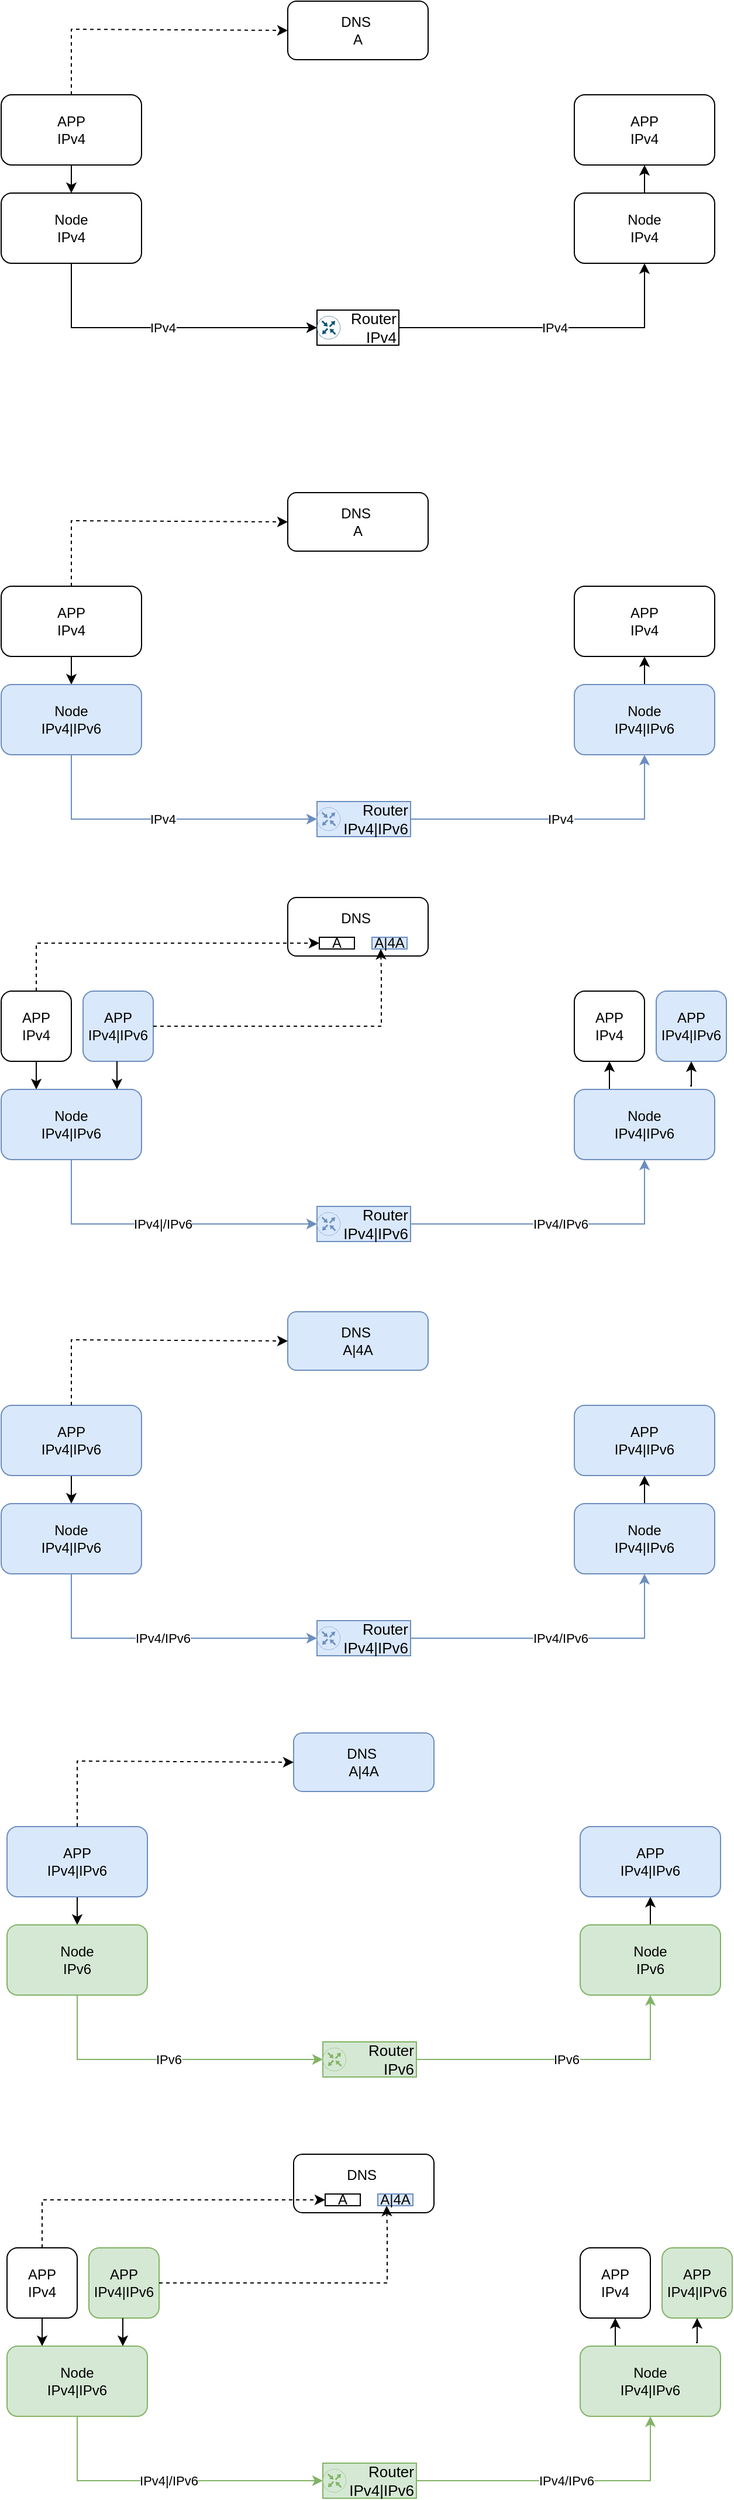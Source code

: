 <mxfile version="24.2.5" type="github">
  <diagram name="Page-1" id="hf8vbC5gnfpXznW6TtMR">
    <mxGraphModel dx="954" dy="581" grid="1" gridSize="10" guides="1" tooltips="1" connect="1" arrows="1" fold="1" page="1" pageScale="1" pageWidth="850" pageHeight="1100" math="0" shadow="0">
      <root>
        <mxCell id="0" />
        <mxCell id="1" parent="0" />
        <mxCell id="I-ZQHCLHnSNSRRZjwJ6a-3" value="" style="edgeStyle=orthogonalEdgeStyle;rounded=0;orthogonalLoop=1;jettySize=auto;html=1;" parent="1" source="I-ZQHCLHnSNSRRZjwJ6a-1" target="I-ZQHCLHnSNSRRZjwJ6a-2" edge="1">
          <mxGeometry relative="1" as="geometry" />
        </mxCell>
        <mxCell id="I-ZQHCLHnSNSRRZjwJ6a-1" value="APP&lt;div data-sider-select-id=&quot;33506169-b03d-43fa-859e-f544d424c816&quot;&gt;IPv4&lt;/div&gt;" style="rounded=1;whiteSpace=wrap;html=1;" parent="1" vertex="1">
          <mxGeometry x="50" y="120" width="120" height="60" as="geometry" />
        </mxCell>
        <mxCell id="I-ZQHCLHnSNSRRZjwJ6a-2" value="Node&lt;div&gt;IPv4&lt;/div&gt;" style="whiteSpace=wrap;html=1;rounded=1;" parent="1" vertex="1">
          <mxGeometry x="50" y="204" width="120" height="60" as="geometry" />
        </mxCell>
        <mxCell id="I-ZQHCLHnSNSRRZjwJ6a-4" value="Router&lt;div style=&quot;font-size: 13px;&quot;&gt;IPv4&lt;/div&gt;" style="rounded=0;whiteSpace=wrap;html=1;fontSize=13;verticalAlign=middle;align=right;" parent="1" vertex="1">
          <mxGeometry x="320" y="304" width="70" height="30" as="geometry" />
        </mxCell>
        <mxCell id="I-ZQHCLHnSNSRRZjwJ6a-7" value="DNS&amp;nbsp;&lt;div&gt;A&lt;/div&gt;" style="rounded=1;whiteSpace=wrap;html=1;" parent="1" vertex="1">
          <mxGeometry x="295" y="40" width="120" height="50" as="geometry" />
        </mxCell>
        <mxCell id="I-ZQHCLHnSNSRRZjwJ6a-12" value="" style="edgeStyle=orthogonalEdgeStyle;rounded=0;orthogonalLoop=1;jettySize=auto;html=1;entryX=0.5;entryY=1;entryDx=0;entryDy=0;exitX=0.5;exitY=0;exitDx=0;exitDy=0;" parent="1" source="I-ZQHCLHnSNSRRZjwJ6a-14" target="I-ZQHCLHnSNSRRZjwJ6a-13" edge="1">
          <mxGeometry relative="1" as="geometry">
            <mxPoint x="690" y="184" as="sourcePoint" />
          </mxGeometry>
        </mxCell>
        <mxCell id="I-ZQHCLHnSNSRRZjwJ6a-13" value="APP&lt;div data-sider-select-id=&quot;33506169-b03d-43fa-859e-f544d424c816&quot;&gt;IPv4&lt;/div&gt;" style="rounded=1;whiteSpace=wrap;html=1;" parent="1" vertex="1">
          <mxGeometry x="540" y="120" width="120" height="60" as="geometry" />
        </mxCell>
        <mxCell id="I-ZQHCLHnSNSRRZjwJ6a-14" value="Node&lt;div&gt;IPv4&lt;/div&gt;" style="whiteSpace=wrap;html=1;rounded=1;" parent="1" vertex="1">
          <mxGeometry x="540" y="204" width="120" height="60" as="geometry" />
        </mxCell>
        <mxCell id="I-ZQHCLHnSNSRRZjwJ6a-19" value="" style="sketch=0;points=[[0.5,0,0],[1,0.5,0],[0.5,1,0],[0,0.5,0],[0.145,0.145,0],[0.856,0.145,0],[0.855,0.856,0],[0.145,0.855,0]];verticalLabelPosition=bottom;html=1;verticalAlign=top;aspect=fixed;align=center;pointerEvents=1;shape=mxgraph.cisco19.rect;prIcon=router;fillColor=#FAFAFA;strokeColor=#005073;" parent="1" vertex="1">
          <mxGeometry x="320" y="309" width="20" height="20" as="geometry" />
        </mxCell>
        <mxCell id="I-ZQHCLHnSNSRRZjwJ6a-22" value="IPv4" style="endArrow=classic;html=1;rounded=0;exitX=1;exitY=0.5;exitDx=0;exitDy=0;entryX=0.5;entryY=1;entryDx=0;entryDy=0;" parent="1" source="I-ZQHCLHnSNSRRZjwJ6a-4" target="I-ZQHCLHnSNSRRZjwJ6a-14" edge="1">
          <mxGeometry width="50" height="50" relative="1" as="geometry">
            <mxPoint x="415" y="324" as="sourcePoint" />
            <mxPoint x="465" y="274" as="targetPoint" />
            <Array as="points">
              <mxPoint x="600" y="319" />
            </Array>
          </mxGeometry>
        </mxCell>
        <mxCell id="I-ZQHCLHnSNSRRZjwJ6a-23" value="IPv4" style="endArrow=classic;html=1;rounded=0;exitX=0.5;exitY=1;exitDx=0;exitDy=0;entryX=0;entryY=0.5;entryDx=0;entryDy=0;" parent="1" source="I-ZQHCLHnSNSRRZjwJ6a-2" target="I-ZQHCLHnSNSRRZjwJ6a-4" edge="1">
          <mxGeometry width="50" height="50" relative="1" as="geometry">
            <mxPoint x="140" y="404" as="sourcePoint" />
            <mxPoint x="190" y="354" as="targetPoint" />
            <Array as="points">
              <mxPoint x="110" y="319" />
            </Array>
          </mxGeometry>
        </mxCell>
        <mxCell id="gsKdTAAplyLeZxzxBcaJ-2" value="" style="endArrow=classic;html=1;rounded=0;exitX=0.5;exitY=0;exitDx=0;exitDy=0;entryX=0;entryY=0.5;entryDx=0;entryDy=0;dashed=1;" edge="1" parent="1" source="I-ZQHCLHnSNSRRZjwJ6a-1" target="I-ZQHCLHnSNSRRZjwJ6a-7">
          <mxGeometry width="50" height="50" relative="1" as="geometry">
            <mxPoint x="390" y="234" as="sourcePoint" />
            <mxPoint x="440" y="184" as="targetPoint" />
            <Array as="points">
              <mxPoint x="110" y="64" />
            </Array>
          </mxGeometry>
        </mxCell>
        <mxCell id="gsKdTAAplyLeZxzxBcaJ-4" value="" style="edgeStyle=orthogonalEdgeStyle;rounded=0;orthogonalLoop=1;jettySize=auto;html=1;" edge="1" parent="1" source="gsKdTAAplyLeZxzxBcaJ-5" target="gsKdTAAplyLeZxzxBcaJ-6">
          <mxGeometry relative="1" as="geometry" />
        </mxCell>
        <mxCell id="gsKdTAAplyLeZxzxBcaJ-5" value="APP&lt;div data-sider-select-id=&quot;33506169-b03d-43fa-859e-f544d424c816&quot;&gt;IPv4&lt;/div&gt;" style="rounded=1;whiteSpace=wrap;html=1;" vertex="1" parent="1">
          <mxGeometry x="50" y="540" width="120" height="60" as="geometry" />
        </mxCell>
        <mxCell id="gsKdTAAplyLeZxzxBcaJ-6" value="Node&lt;div&gt;IPv4|IPv6&lt;/div&gt;" style="whiteSpace=wrap;html=1;rounded=1;fillColor=#dae8fc;strokeColor=#6c8ebf;" vertex="1" parent="1">
          <mxGeometry x="50" y="624" width="120" height="60" as="geometry" />
        </mxCell>
        <mxCell id="gsKdTAAplyLeZxzxBcaJ-7" value="Router&lt;div style=&quot;font-size: 13px;&quot;&gt;IPv4|IPv6&lt;/div&gt;" style="rounded=0;whiteSpace=wrap;html=1;fontSize=13;verticalAlign=middle;align=right;fillColor=#dae8fc;strokeColor=#6c8ebf;" vertex="1" parent="1">
          <mxGeometry x="320" y="724" width="80" height="30" as="geometry" />
        </mxCell>
        <mxCell id="gsKdTAAplyLeZxzxBcaJ-8" value="DNS&amp;nbsp;&lt;div&gt;A&lt;/div&gt;" style="rounded=1;whiteSpace=wrap;html=1;" vertex="1" parent="1">
          <mxGeometry x="295" y="460" width="120" height="50" as="geometry" />
        </mxCell>
        <mxCell id="gsKdTAAplyLeZxzxBcaJ-9" value="" style="edgeStyle=orthogonalEdgeStyle;rounded=0;orthogonalLoop=1;jettySize=auto;html=1;entryX=0.5;entryY=1;entryDx=0;entryDy=0;exitX=0.5;exitY=0;exitDx=0;exitDy=0;" edge="1" parent="1" source="gsKdTAAplyLeZxzxBcaJ-11" target="gsKdTAAplyLeZxzxBcaJ-10">
          <mxGeometry relative="1" as="geometry">
            <mxPoint x="690" y="604" as="sourcePoint" />
          </mxGeometry>
        </mxCell>
        <mxCell id="gsKdTAAplyLeZxzxBcaJ-10" value="APP&lt;div data-sider-select-id=&quot;33506169-b03d-43fa-859e-f544d424c816&quot;&gt;IPv4&lt;/div&gt;" style="rounded=1;whiteSpace=wrap;html=1;" vertex="1" parent="1">
          <mxGeometry x="540" y="540" width="120" height="60" as="geometry" />
        </mxCell>
        <mxCell id="gsKdTAAplyLeZxzxBcaJ-11" value="Node&lt;div&gt;IPv4|IPv6&lt;/div&gt;" style="whiteSpace=wrap;html=1;rounded=1;fillColor=#dae8fc;strokeColor=#6c8ebf;" vertex="1" parent="1">
          <mxGeometry x="540" y="624" width="120" height="60" as="geometry" />
        </mxCell>
        <mxCell id="gsKdTAAplyLeZxzxBcaJ-12" value="" style="sketch=0;points=[[0.5,0,0],[1,0.5,0],[0.5,1,0],[0,0.5,0],[0.145,0.145,0],[0.856,0.145,0],[0.855,0.856,0],[0.145,0.855,0]];verticalLabelPosition=bottom;html=1;verticalAlign=top;aspect=fixed;align=center;pointerEvents=1;shape=mxgraph.cisco19.rect;prIcon=router;fillColor=#dae8fc;strokeColor=#6c8ebf;" vertex="1" parent="1">
          <mxGeometry x="320" y="729" width="20" height="20" as="geometry" />
        </mxCell>
        <mxCell id="gsKdTAAplyLeZxzxBcaJ-13" value="IPv4" style="endArrow=classic;html=1;rounded=0;exitX=1;exitY=0.5;exitDx=0;exitDy=0;entryX=0.5;entryY=1;entryDx=0;entryDy=0;fillColor=#dae8fc;strokeColor=#6c8ebf;" edge="1" parent="1" source="gsKdTAAplyLeZxzxBcaJ-7" target="gsKdTAAplyLeZxzxBcaJ-11">
          <mxGeometry width="50" height="50" relative="1" as="geometry">
            <mxPoint x="415" y="744" as="sourcePoint" />
            <mxPoint x="465" y="694" as="targetPoint" />
            <Array as="points">
              <mxPoint x="600" y="739" />
            </Array>
          </mxGeometry>
        </mxCell>
        <mxCell id="gsKdTAAplyLeZxzxBcaJ-14" value="IPv4" style="endArrow=classic;html=1;rounded=0;exitX=0.5;exitY=1;exitDx=0;exitDy=0;entryX=0;entryY=0.5;entryDx=0;entryDy=0;fillColor=#dae8fc;strokeColor=#6c8ebf;" edge="1" parent="1" source="gsKdTAAplyLeZxzxBcaJ-6" target="gsKdTAAplyLeZxzxBcaJ-7">
          <mxGeometry width="50" height="50" relative="1" as="geometry">
            <mxPoint x="140" y="824" as="sourcePoint" />
            <mxPoint x="190" y="774" as="targetPoint" />
            <Array as="points">
              <mxPoint x="110" y="739" />
            </Array>
          </mxGeometry>
        </mxCell>
        <mxCell id="gsKdTAAplyLeZxzxBcaJ-15" value="" style="endArrow=classic;html=1;rounded=0;exitX=0.5;exitY=0;exitDx=0;exitDy=0;entryX=0;entryY=0.5;entryDx=0;entryDy=0;dashed=1;" edge="1" parent="1" source="gsKdTAAplyLeZxzxBcaJ-5" target="gsKdTAAplyLeZxzxBcaJ-8">
          <mxGeometry width="50" height="50" relative="1" as="geometry">
            <mxPoint x="390" y="654" as="sourcePoint" />
            <mxPoint x="440" y="604" as="targetPoint" />
            <Array as="points">
              <mxPoint x="110" y="484" />
            </Array>
          </mxGeometry>
        </mxCell>
        <mxCell id="gsKdTAAplyLeZxzxBcaJ-16" value="" style="edgeStyle=orthogonalEdgeStyle;rounded=0;orthogonalLoop=1;jettySize=auto;html=1;" edge="1" parent="1" source="gsKdTAAplyLeZxzxBcaJ-17" target="gsKdTAAplyLeZxzxBcaJ-18">
          <mxGeometry relative="1" as="geometry">
            <Array as="points">
              <mxPoint x="80" y="966" />
              <mxPoint x="80" y="966" />
            </Array>
          </mxGeometry>
        </mxCell>
        <mxCell id="gsKdTAAplyLeZxzxBcaJ-17" value="APP&lt;div data-sider-select-id=&quot;33506169-b03d-43fa-859e-f544d424c816&quot;&gt;IPv4&lt;/div&gt;" style="rounded=1;whiteSpace=wrap;html=1;" vertex="1" parent="1">
          <mxGeometry x="50" y="886" width="60" height="60" as="geometry" />
        </mxCell>
        <mxCell id="gsKdTAAplyLeZxzxBcaJ-18" value="Node&lt;div&gt;IPv4|IPv6&lt;/div&gt;" style="whiteSpace=wrap;html=1;rounded=1;fillColor=#dae8fc;strokeColor=#6c8ebf;" vertex="1" parent="1">
          <mxGeometry x="50" y="970" width="120" height="60" as="geometry" />
        </mxCell>
        <mxCell id="gsKdTAAplyLeZxzxBcaJ-19" value="Router&lt;div style=&quot;font-size: 13px;&quot;&gt;IPv4|IPv6&lt;/div&gt;" style="rounded=0;whiteSpace=wrap;html=1;fontSize=13;verticalAlign=middle;align=right;fillColor=#dae8fc;strokeColor=#6c8ebf;" vertex="1" parent="1">
          <mxGeometry x="320" y="1070" width="80" height="30" as="geometry" />
        </mxCell>
        <mxCell id="gsKdTAAplyLeZxzxBcaJ-20" value="DNS&amp;nbsp;&lt;div&gt;&lt;br&gt;&lt;/div&gt;" style="rounded=1;whiteSpace=wrap;html=1;" vertex="1" parent="1">
          <mxGeometry x="295" y="806" width="120" height="50" as="geometry" />
        </mxCell>
        <mxCell id="gsKdTAAplyLeZxzxBcaJ-21" value="" style="edgeStyle=orthogonalEdgeStyle;rounded=0;orthogonalLoop=1;jettySize=auto;html=1;entryX=0.5;entryY=1;entryDx=0;entryDy=0;exitX=0.5;exitY=0;exitDx=0;exitDy=0;" edge="1" parent="1" source="gsKdTAAplyLeZxzxBcaJ-23" target="gsKdTAAplyLeZxzxBcaJ-22">
          <mxGeometry relative="1" as="geometry">
            <mxPoint x="690" y="950" as="sourcePoint" />
          </mxGeometry>
        </mxCell>
        <mxCell id="gsKdTAAplyLeZxzxBcaJ-22" value="APP&lt;div data-sider-select-id=&quot;33506169-b03d-43fa-859e-f544d424c816&quot;&gt;IPv4&lt;/div&gt;" style="rounded=1;whiteSpace=wrap;html=1;" vertex="1" parent="1">
          <mxGeometry x="540" y="886" width="60" height="60" as="geometry" />
        </mxCell>
        <mxCell id="gsKdTAAplyLeZxzxBcaJ-23" value="Node&lt;div&gt;IPv4|IPv6&lt;/div&gt;" style="whiteSpace=wrap;html=1;rounded=1;fillColor=#dae8fc;strokeColor=#6c8ebf;" vertex="1" parent="1">
          <mxGeometry x="540" y="970" width="120" height="60" as="geometry" />
        </mxCell>
        <mxCell id="gsKdTAAplyLeZxzxBcaJ-24" value="" style="sketch=0;points=[[0.5,0,0],[1,0.5,0],[0.5,1,0],[0,0.5,0],[0.145,0.145,0],[0.856,0.145,0],[0.855,0.856,0],[0.145,0.855,0]];verticalLabelPosition=bottom;html=1;verticalAlign=top;aspect=fixed;align=center;pointerEvents=1;shape=mxgraph.cisco19.rect;prIcon=router;fillColor=#dae8fc;strokeColor=#6c8ebf;" vertex="1" parent="1">
          <mxGeometry x="320" y="1075" width="20" height="20" as="geometry" />
        </mxCell>
        <mxCell id="gsKdTAAplyLeZxzxBcaJ-25" value="IPv4/IPv6" style="endArrow=classic;html=1;rounded=0;exitX=1;exitY=0.5;exitDx=0;exitDy=0;entryX=0.5;entryY=1;entryDx=0;entryDy=0;fillColor=#dae8fc;strokeColor=#6c8ebf;" edge="1" parent="1" source="gsKdTAAplyLeZxzxBcaJ-19" target="gsKdTAAplyLeZxzxBcaJ-23">
          <mxGeometry width="50" height="50" relative="1" as="geometry">
            <mxPoint x="415" y="1090" as="sourcePoint" />
            <mxPoint x="465" y="1040" as="targetPoint" />
            <Array as="points">
              <mxPoint x="600" y="1085" />
            </Array>
          </mxGeometry>
        </mxCell>
        <mxCell id="gsKdTAAplyLeZxzxBcaJ-26" value="IPv4|/IPv6" style="endArrow=classic;html=1;rounded=0;exitX=0.5;exitY=1;exitDx=0;exitDy=0;entryX=0;entryY=0.5;entryDx=0;entryDy=0;fillColor=#dae8fc;strokeColor=#6c8ebf;" edge="1" parent="1" source="gsKdTAAplyLeZxzxBcaJ-18" target="gsKdTAAplyLeZxzxBcaJ-19">
          <mxGeometry width="50" height="50" relative="1" as="geometry">
            <mxPoint x="140" y="1170" as="sourcePoint" />
            <mxPoint x="190" y="1120" as="targetPoint" />
            <Array as="points">
              <mxPoint x="110" y="1085" />
            </Array>
          </mxGeometry>
        </mxCell>
        <mxCell id="gsKdTAAplyLeZxzxBcaJ-27" value="" style="endArrow=classic;html=1;rounded=0;exitX=0.5;exitY=0;exitDx=0;exitDy=0;entryX=0;entryY=0.5;entryDx=0;entryDy=0;dashed=1;" edge="1" parent="1" source="gsKdTAAplyLeZxzxBcaJ-17" target="gsKdTAAplyLeZxzxBcaJ-35">
          <mxGeometry width="50" height="50" relative="1" as="geometry">
            <mxPoint x="390" y="1000" as="sourcePoint" />
            <mxPoint x="440" y="950" as="targetPoint" />
            <Array as="points">
              <mxPoint x="80" y="845" />
            </Array>
          </mxGeometry>
        </mxCell>
        <mxCell id="gsKdTAAplyLeZxzxBcaJ-28" value="APP&lt;div data-sider-select-id=&quot;33506169-b03d-43fa-859e-f544d424c816&quot;&gt;IPv4|IPv6&lt;/div&gt;" style="rounded=1;whiteSpace=wrap;html=1;fillColor=#dae8fc;strokeColor=#6c8ebf;" vertex="1" parent="1">
          <mxGeometry x="610" y="886" width="60" height="60" as="geometry" />
        </mxCell>
        <mxCell id="gsKdTAAplyLeZxzxBcaJ-29" value="" style="edgeStyle=orthogonalEdgeStyle;rounded=0;orthogonalLoop=1;jettySize=auto;html=1;exitX=0.825;exitY=-0.05;exitDx=0;exitDy=0;entryX=0.5;entryY=1;entryDx=0;entryDy=0;exitPerimeter=0;" edge="1" parent="1" source="gsKdTAAplyLeZxzxBcaJ-23" target="gsKdTAAplyLeZxzxBcaJ-28">
          <mxGeometry relative="1" as="geometry">
            <mxPoint x="610" y="980" as="sourcePoint" />
            <mxPoint x="650" y="950" as="targetPoint" />
          </mxGeometry>
        </mxCell>
        <mxCell id="gsKdTAAplyLeZxzxBcaJ-31" value="APP&lt;div data-sider-select-id=&quot;33506169-b03d-43fa-859e-f544d424c816&quot;&gt;IPv4|IPv6&lt;/div&gt;" style="rounded=1;whiteSpace=wrap;html=1;fillColor=#dae8fc;strokeColor=#6c8ebf;" vertex="1" parent="1">
          <mxGeometry x="120" y="886" width="60" height="60" as="geometry" />
        </mxCell>
        <mxCell id="gsKdTAAplyLeZxzxBcaJ-34" value="" style="edgeStyle=orthogonalEdgeStyle;rounded=0;orthogonalLoop=1;jettySize=auto;html=1;" edge="1" parent="1">
          <mxGeometry relative="1" as="geometry">
            <mxPoint x="149" y="946" as="sourcePoint" />
            <mxPoint x="149" y="970" as="targetPoint" />
            <Array as="points">
              <mxPoint x="149" y="966" />
              <mxPoint x="149" y="966" />
            </Array>
          </mxGeometry>
        </mxCell>
        <mxCell id="gsKdTAAplyLeZxzxBcaJ-35" value="A" style="rounded=0;whiteSpace=wrap;html=1;" vertex="1" parent="1">
          <mxGeometry x="322" y="840" width="30" height="10" as="geometry" />
        </mxCell>
        <mxCell id="gsKdTAAplyLeZxzxBcaJ-36" value="A|4A" style="rounded=0;whiteSpace=wrap;html=1;fillColor=#dae8fc;strokeColor=#6c8ebf;" vertex="1" parent="1">
          <mxGeometry x="367" y="840" width="30" height="10" as="geometry" />
        </mxCell>
        <mxCell id="gsKdTAAplyLeZxzxBcaJ-38" value="" style="endArrow=classic;html=1;rounded=0;exitX=1;exitY=0.5;exitDx=0;exitDy=0;entryX=0.25;entryY=1;entryDx=0;entryDy=0;dashed=1;" edge="1" parent="1" source="gsKdTAAplyLeZxzxBcaJ-31" target="gsKdTAAplyLeZxzxBcaJ-36">
          <mxGeometry width="50" height="50" relative="1" as="geometry">
            <mxPoint x="90" y="896" as="sourcePoint" />
            <mxPoint x="332" y="855" as="targetPoint" />
            <Array as="points">
              <mxPoint x="375" y="916" />
              <mxPoint x="375" y="870" />
            </Array>
          </mxGeometry>
        </mxCell>
        <mxCell id="gsKdTAAplyLeZxzxBcaJ-39" value="" style="edgeStyle=orthogonalEdgeStyle;rounded=0;orthogonalLoop=1;jettySize=auto;html=1;" edge="1" parent="1" source="gsKdTAAplyLeZxzxBcaJ-40" target="gsKdTAAplyLeZxzxBcaJ-41">
          <mxGeometry relative="1" as="geometry" />
        </mxCell>
        <mxCell id="gsKdTAAplyLeZxzxBcaJ-40" value="APP&lt;div data-sider-select-id=&quot;33506169-b03d-43fa-859e-f544d424c816&quot;&gt;IPv4|IPv6&lt;/div&gt;" style="rounded=1;whiteSpace=wrap;html=1;fillColor=#dae8fc;strokeColor=#6c8ebf;" vertex="1" parent="1">
          <mxGeometry x="50" y="1240" width="120" height="60" as="geometry" />
        </mxCell>
        <mxCell id="gsKdTAAplyLeZxzxBcaJ-41" value="Node&lt;div&gt;IPv4|IPv6&lt;/div&gt;" style="whiteSpace=wrap;html=1;rounded=1;fillColor=#dae8fc;strokeColor=#6c8ebf;" vertex="1" parent="1">
          <mxGeometry x="50" y="1324" width="120" height="60" as="geometry" />
        </mxCell>
        <mxCell id="gsKdTAAplyLeZxzxBcaJ-42" value="Router&lt;div style=&quot;font-size: 13px;&quot;&gt;IPv4|IPv6&lt;/div&gt;" style="rounded=0;whiteSpace=wrap;html=1;fontSize=13;verticalAlign=middle;align=right;fillColor=#dae8fc;strokeColor=#6c8ebf;" vertex="1" parent="1">
          <mxGeometry x="320" y="1424" width="80" height="30" as="geometry" />
        </mxCell>
        <mxCell id="gsKdTAAplyLeZxzxBcaJ-43" value="DNS&amp;nbsp;&lt;div&gt;A|4A&lt;/div&gt;" style="rounded=1;whiteSpace=wrap;html=1;fillColor=#dae8fc;strokeColor=#6c8ebf;" vertex="1" parent="1">
          <mxGeometry x="295" y="1160" width="120" height="50" as="geometry" />
        </mxCell>
        <mxCell id="gsKdTAAplyLeZxzxBcaJ-44" value="" style="edgeStyle=orthogonalEdgeStyle;rounded=0;orthogonalLoop=1;jettySize=auto;html=1;entryX=0.5;entryY=1;entryDx=0;entryDy=0;exitX=0.5;exitY=0;exitDx=0;exitDy=0;" edge="1" parent="1" source="gsKdTAAplyLeZxzxBcaJ-46" target="gsKdTAAplyLeZxzxBcaJ-45">
          <mxGeometry relative="1" as="geometry">
            <mxPoint x="690" y="1304" as="sourcePoint" />
          </mxGeometry>
        </mxCell>
        <mxCell id="gsKdTAAplyLeZxzxBcaJ-45" value="APP&lt;div data-sider-select-id=&quot;33506169-b03d-43fa-859e-f544d424c816&quot;&gt;IPv4|IPv6&lt;/div&gt;" style="rounded=1;whiteSpace=wrap;html=1;fillColor=#dae8fc;strokeColor=#6c8ebf;" vertex="1" parent="1">
          <mxGeometry x="540" y="1240" width="120" height="60" as="geometry" />
        </mxCell>
        <mxCell id="gsKdTAAplyLeZxzxBcaJ-46" value="Node&lt;div&gt;IPv4|IPv6&lt;/div&gt;" style="whiteSpace=wrap;html=1;rounded=1;fillColor=#dae8fc;strokeColor=#6c8ebf;" vertex="1" parent="1">
          <mxGeometry x="540" y="1324" width="120" height="60" as="geometry" />
        </mxCell>
        <mxCell id="gsKdTAAplyLeZxzxBcaJ-47" value="" style="sketch=0;points=[[0.5,0,0],[1,0.5,0],[0.5,1,0],[0,0.5,0],[0.145,0.145,0],[0.856,0.145,0],[0.855,0.856,0],[0.145,0.855,0]];verticalLabelPosition=bottom;html=1;verticalAlign=top;aspect=fixed;align=center;pointerEvents=1;shape=mxgraph.cisco19.rect;prIcon=router;fillColor=#dae8fc;strokeColor=#6c8ebf;" vertex="1" parent="1">
          <mxGeometry x="320" y="1429" width="20" height="20" as="geometry" />
        </mxCell>
        <mxCell id="gsKdTAAplyLeZxzxBcaJ-48" value="IPv4/IPv6" style="endArrow=classic;html=1;rounded=0;exitX=1;exitY=0.5;exitDx=0;exitDy=0;entryX=0.5;entryY=1;entryDx=0;entryDy=0;fillColor=#dae8fc;strokeColor=#6c8ebf;" edge="1" parent="1" source="gsKdTAAplyLeZxzxBcaJ-42" target="gsKdTAAplyLeZxzxBcaJ-46">
          <mxGeometry width="50" height="50" relative="1" as="geometry">
            <mxPoint x="415" y="1444" as="sourcePoint" />
            <mxPoint x="465" y="1394" as="targetPoint" />
            <Array as="points">
              <mxPoint x="600" y="1439" />
            </Array>
          </mxGeometry>
        </mxCell>
        <mxCell id="gsKdTAAplyLeZxzxBcaJ-49" value="IPv4/IPv6" style="endArrow=classic;html=1;rounded=0;exitX=0.5;exitY=1;exitDx=0;exitDy=0;entryX=0;entryY=0.5;entryDx=0;entryDy=0;fillColor=#dae8fc;strokeColor=#6c8ebf;" edge="1" parent="1" source="gsKdTAAplyLeZxzxBcaJ-41" target="gsKdTAAplyLeZxzxBcaJ-42">
          <mxGeometry width="50" height="50" relative="1" as="geometry">
            <mxPoint x="140" y="1524" as="sourcePoint" />
            <mxPoint x="190" y="1474" as="targetPoint" />
            <Array as="points">
              <mxPoint x="110" y="1439" />
            </Array>
          </mxGeometry>
        </mxCell>
        <mxCell id="gsKdTAAplyLeZxzxBcaJ-50" value="" style="endArrow=classic;html=1;rounded=0;exitX=0.5;exitY=0;exitDx=0;exitDy=0;entryX=0;entryY=0.5;entryDx=0;entryDy=0;dashed=1;" edge="1" parent="1" source="gsKdTAAplyLeZxzxBcaJ-40" target="gsKdTAAplyLeZxzxBcaJ-43">
          <mxGeometry width="50" height="50" relative="1" as="geometry">
            <mxPoint x="390" y="1354" as="sourcePoint" />
            <mxPoint x="440" y="1304" as="targetPoint" />
            <Array as="points">
              <mxPoint x="110" y="1184" />
            </Array>
          </mxGeometry>
        </mxCell>
        <mxCell id="gsKdTAAplyLeZxzxBcaJ-51" value="" style="edgeStyle=orthogonalEdgeStyle;rounded=0;orthogonalLoop=1;jettySize=auto;html=1;" edge="1" parent="1" source="gsKdTAAplyLeZxzxBcaJ-52" target="gsKdTAAplyLeZxzxBcaJ-53">
          <mxGeometry relative="1" as="geometry" />
        </mxCell>
        <mxCell id="gsKdTAAplyLeZxzxBcaJ-52" value="APP&lt;div data-sider-select-id=&quot;33506169-b03d-43fa-859e-f544d424c816&quot;&gt;IPv4|IPv6&lt;/div&gt;" style="rounded=1;whiteSpace=wrap;html=1;fillColor=#dae8fc;strokeColor=#6c8ebf;" vertex="1" parent="1">
          <mxGeometry x="55" y="1600" width="120" height="60" as="geometry" />
        </mxCell>
        <mxCell id="gsKdTAAplyLeZxzxBcaJ-53" value="Node&lt;div&gt;IPv6&lt;/div&gt;" style="whiteSpace=wrap;html=1;rounded=1;fillColor=#d5e8d4;strokeColor=#82b366;" vertex="1" parent="1">
          <mxGeometry x="55" y="1684" width="120" height="60" as="geometry" />
        </mxCell>
        <mxCell id="gsKdTAAplyLeZxzxBcaJ-54" value="Router&lt;div style=&quot;font-size: 13px;&quot;&gt;IPv6&lt;/div&gt;" style="rounded=0;whiteSpace=wrap;html=1;fontSize=13;verticalAlign=middle;align=right;fillColor=#d5e8d4;strokeColor=#82b366;" vertex="1" parent="1">
          <mxGeometry x="325" y="1784" width="80" height="30" as="geometry" />
        </mxCell>
        <mxCell id="gsKdTAAplyLeZxzxBcaJ-55" value="DNS&amp;nbsp;&lt;div&gt;A|4A&lt;/div&gt;" style="rounded=1;whiteSpace=wrap;html=1;fillColor=#dae8fc;strokeColor=#6c8ebf;" vertex="1" parent="1">
          <mxGeometry x="300" y="1520" width="120" height="50" as="geometry" />
        </mxCell>
        <mxCell id="gsKdTAAplyLeZxzxBcaJ-56" value="" style="edgeStyle=orthogonalEdgeStyle;rounded=0;orthogonalLoop=1;jettySize=auto;html=1;entryX=0.5;entryY=1;entryDx=0;entryDy=0;exitX=0.5;exitY=0;exitDx=0;exitDy=0;" edge="1" parent="1" source="gsKdTAAplyLeZxzxBcaJ-58" target="gsKdTAAplyLeZxzxBcaJ-57">
          <mxGeometry relative="1" as="geometry">
            <mxPoint x="695" y="1664" as="sourcePoint" />
          </mxGeometry>
        </mxCell>
        <mxCell id="gsKdTAAplyLeZxzxBcaJ-57" value="APP&lt;div data-sider-select-id=&quot;33506169-b03d-43fa-859e-f544d424c816&quot;&gt;IPv4|IPv6&lt;/div&gt;" style="rounded=1;whiteSpace=wrap;html=1;fillColor=#dae8fc;strokeColor=#6c8ebf;" vertex="1" parent="1">
          <mxGeometry x="545" y="1600" width="120" height="60" as="geometry" />
        </mxCell>
        <mxCell id="gsKdTAAplyLeZxzxBcaJ-58" value="Node&lt;div&gt;IPv6&lt;/div&gt;" style="whiteSpace=wrap;html=1;rounded=1;fillColor=#d5e8d4;strokeColor=#82b366;" vertex="1" parent="1">
          <mxGeometry x="545" y="1684" width="120" height="60" as="geometry" />
        </mxCell>
        <mxCell id="gsKdTAAplyLeZxzxBcaJ-59" value="" style="sketch=0;points=[[0.5,0,0],[1,0.5,0],[0.5,1,0],[0,0.5,0],[0.145,0.145,0],[0.856,0.145,0],[0.855,0.856,0],[0.145,0.855,0]];verticalLabelPosition=bottom;html=1;verticalAlign=top;aspect=fixed;align=center;pointerEvents=1;shape=mxgraph.cisco19.rect;prIcon=router;fillColor=#d5e8d4;strokeColor=#82b366;" vertex="1" parent="1">
          <mxGeometry x="325" y="1789" width="20" height="20" as="geometry" />
        </mxCell>
        <mxCell id="gsKdTAAplyLeZxzxBcaJ-60" value="IPv6" style="endArrow=classic;html=1;rounded=0;exitX=1;exitY=0.5;exitDx=0;exitDy=0;entryX=0.5;entryY=1;entryDx=0;entryDy=0;fillColor=#d5e8d4;strokeColor=#82b366;" edge="1" parent="1" source="gsKdTAAplyLeZxzxBcaJ-54" target="gsKdTAAplyLeZxzxBcaJ-58">
          <mxGeometry width="50" height="50" relative="1" as="geometry">
            <mxPoint x="420" y="1804" as="sourcePoint" />
            <mxPoint x="470" y="1754" as="targetPoint" />
            <Array as="points">
              <mxPoint x="605" y="1799" />
            </Array>
          </mxGeometry>
        </mxCell>
        <mxCell id="gsKdTAAplyLeZxzxBcaJ-61" value="IPv6" style="endArrow=classic;html=1;rounded=0;exitX=0.5;exitY=1;exitDx=0;exitDy=0;entryX=0;entryY=0.5;entryDx=0;entryDy=0;fillColor=#d5e8d4;strokeColor=#82b366;" edge="1" parent="1" source="gsKdTAAplyLeZxzxBcaJ-53" target="gsKdTAAplyLeZxzxBcaJ-54">
          <mxGeometry width="50" height="50" relative="1" as="geometry">
            <mxPoint x="145" y="1884" as="sourcePoint" />
            <mxPoint x="195" y="1834" as="targetPoint" />
            <Array as="points">
              <mxPoint x="115" y="1799" />
            </Array>
          </mxGeometry>
        </mxCell>
        <mxCell id="gsKdTAAplyLeZxzxBcaJ-62" value="" style="endArrow=classic;html=1;rounded=0;exitX=0.5;exitY=0;exitDx=0;exitDy=0;entryX=0;entryY=0.5;entryDx=0;entryDy=0;dashed=1;" edge="1" parent="1" source="gsKdTAAplyLeZxzxBcaJ-52" target="gsKdTAAplyLeZxzxBcaJ-55">
          <mxGeometry width="50" height="50" relative="1" as="geometry">
            <mxPoint x="395" y="1714" as="sourcePoint" />
            <mxPoint x="445" y="1664" as="targetPoint" />
            <Array as="points">
              <mxPoint x="115" y="1544" />
            </Array>
          </mxGeometry>
        </mxCell>
        <mxCell id="gsKdTAAplyLeZxzxBcaJ-83" value="" style="edgeStyle=orthogonalEdgeStyle;rounded=0;orthogonalLoop=1;jettySize=auto;html=1;" edge="1" parent="1" source="gsKdTAAplyLeZxzxBcaJ-84" target="gsKdTAAplyLeZxzxBcaJ-85">
          <mxGeometry relative="1" as="geometry">
            <Array as="points">
              <mxPoint x="85" y="2040" />
              <mxPoint x="85" y="2040" />
            </Array>
          </mxGeometry>
        </mxCell>
        <mxCell id="gsKdTAAplyLeZxzxBcaJ-84" value="APP&lt;div data-sider-select-id=&quot;33506169-b03d-43fa-859e-f544d424c816&quot;&gt;IPv4&lt;/div&gt;" style="rounded=1;whiteSpace=wrap;html=1;" vertex="1" parent="1">
          <mxGeometry x="55" y="1960" width="60" height="60" as="geometry" />
        </mxCell>
        <mxCell id="gsKdTAAplyLeZxzxBcaJ-85" value="Node&lt;div&gt;IPv4|IPv6&lt;/div&gt;" style="whiteSpace=wrap;html=1;rounded=1;fillColor=#d5e8d4;strokeColor=#82b366;" vertex="1" parent="1">
          <mxGeometry x="55" y="2044" width="120" height="60" as="geometry" />
        </mxCell>
        <mxCell id="gsKdTAAplyLeZxzxBcaJ-86" value="Router&lt;div style=&quot;font-size: 13px;&quot;&gt;IPv4|IPv6&lt;/div&gt;" style="rounded=0;whiteSpace=wrap;html=1;fontSize=13;verticalAlign=middle;align=right;fillColor=#d5e8d4;strokeColor=#82b366;" vertex="1" parent="1">
          <mxGeometry x="325" y="2144" width="80" height="30" as="geometry" />
        </mxCell>
        <mxCell id="gsKdTAAplyLeZxzxBcaJ-87" value="DNS&amp;nbsp;&lt;div&gt;&lt;br&gt;&lt;/div&gt;" style="rounded=1;whiteSpace=wrap;html=1;" vertex="1" parent="1">
          <mxGeometry x="300" y="1880" width="120" height="50" as="geometry" />
        </mxCell>
        <mxCell id="gsKdTAAplyLeZxzxBcaJ-88" value="" style="edgeStyle=orthogonalEdgeStyle;rounded=0;orthogonalLoop=1;jettySize=auto;html=1;entryX=0.5;entryY=1;entryDx=0;entryDy=0;exitX=0.5;exitY=0;exitDx=0;exitDy=0;" edge="1" parent="1" source="gsKdTAAplyLeZxzxBcaJ-90" target="gsKdTAAplyLeZxzxBcaJ-89">
          <mxGeometry relative="1" as="geometry">
            <mxPoint x="695" y="2024" as="sourcePoint" />
          </mxGeometry>
        </mxCell>
        <mxCell id="gsKdTAAplyLeZxzxBcaJ-89" value="APP&lt;div data-sider-select-id=&quot;33506169-b03d-43fa-859e-f544d424c816&quot;&gt;IPv4&lt;/div&gt;" style="rounded=1;whiteSpace=wrap;html=1;" vertex="1" parent="1">
          <mxGeometry x="545" y="1960" width="60" height="60" as="geometry" />
        </mxCell>
        <mxCell id="gsKdTAAplyLeZxzxBcaJ-90" value="Node&lt;div&gt;IPv4|IPv6&lt;/div&gt;" style="whiteSpace=wrap;html=1;rounded=1;fillColor=#d5e8d4;strokeColor=#82b366;" vertex="1" parent="1">
          <mxGeometry x="545" y="2044" width="120" height="60" as="geometry" />
        </mxCell>
        <mxCell id="gsKdTAAplyLeZxzxBcaJ-91" value="" style="sketch=0;points=[[0.5,0,0],[1,0.5,0],[0.5,1,0],[0,0.5,0],[0.145,0.145,0],[0.856,0.145,0],[0.855,0.856,0],[0.145,0.855,0]];verticalLabelPosition=bottom;html=1;verticalAlign=top;aspect=fixed;align=center;pointerEvents=1;shape=mxgraph.cisco19.rect;prIcon=router;fillColor=#d5e8d4;strokeColor=#82b366;" vertex="1" parent="1">
          <mxGeometry x="325" y="2149" width="20" height="20" as="geometry" />
        </mxCell>
        <mxCell id="gsKdTAAplyLeZxzxBcaJ-92" value="IPv4/IPv6" style="endArrow=classic;html=1;rounded=0;exitX=1;exitY=0.5;exitDx=0;exitDy=0;entryX=0.5;entryY=1;entryDx=0;entryDy=0;fillColor=#d5e8d4;strokeColor=#82b366;" edge="1" parent="1" source="gsKdTAAplyLeZxzxBcaJ-86" target="gsKdTAAplyLeZxzxBcaJ-90">
          <mxGeometry width="50" height="50" relative="1" as="geometry">
            <mxPoint x="420" y="2164" as="sourcePoint" />
            <mxPoint x="470" y="2114" as="targetPoint" />
            <Array as="points">
              <mxPoint x="605" y="2159" />
            </Array>
          </mxGeometry>
        </mxCell>
        <mxCell id="gsKdTAAplyLeZxzxBcaJ-93" value="IPv4|/IPv6" style="endArrow=classic;html=1;rounded=0;exitX=0.5;exitY=1;exitDx=0;exitDy=0;entryX=0;entryY=0.5;entryDx=0;entryDy=0;fillColor=#d5e8d4;strokeColor=#82b366;" edge="1" parent="1" source="gsKdTAAplyLeZxzxBcaJ-85" target="gsKdTAAplyLeZxzxBcaJ-86">
          <mxGeometry width="50" height="50" relative="1" as="geometry">
            <mxPoint x="145" y="2244" as="sourcePoint" />
            <mxPoint x="195" y="2194" as="targetPoint" />
            <Array as="points">
              <mxPoint x="115" y="2159" />
            </Array>
          </mxGeometry>
        </mxCell>
        <mxCell id="gsKdTAAplyLeZxzxBcaJ-94" value="" style="endArrow=classic;html=1;rounded=0;exitX=0.5;exitY=0;exitDx=0;exitDy=0;entryX=0;entryY=0.5;entryDx=0;entryDy=0;dashed=1;" edge="1" parent="1" source="gsKdTAAplyLeZxzxBcaJ-84" target="gsKdTAAplyLeZxzxBcaJ-99">
          <mxGeometry width="50" height="50" relative="1" as="geometry">
            <mxPoint x="395" y="2074" as="sourcePoint" />
            <mxPoint x="445" y="2024" as="targetPoint" />
            <Array as="points">
              <mxPoint x="85" y="1919" />
            </Array>
          </mxGeometry>
        </mxCell>
        <mxCell id="gsKdTAAplyLeZxzxBcaJ-95" value="APP&lt;div data-sider-select-id=&quot;33506169-b03d-43fa-859e-f544d424c816&quot;&gt;IPv4|IPv6&lt;/div&gt;" style="rounded=1;whiteSpace=wrap;html=1;fillColor=#d5e8d4;strokeColor=#82b366;" vertex="1" parent="1">
          <mxGeometry x="615" y="1960" width="60" height="60" as="geometry" />
        </mxCell>
        <mxCell id="gsKdTAAplyLeZxzxBcaJ-96" value="" style="edgeStyle=orthogonalEdgeStyle;rounded=0;orthogonalLoop=1;jettySize=auto;html=1;exitX=0.825;exitY=-0.05;exitDx=0;exitDy=0;entryX=0.5;entryY=1;entryDx=0;entryDy=0;exitPerimeter=0;" edge="1" parent="1" source="gsKdTAAplyLeZxzxBcaJ-90" target="gsKdTAAplyLeZxzxBcaJ-95">
          <mxGeometry relative="1" as="geometry">
            <mxPoint x="615" y="2054" as="sourcePoint" />
            <mxPoint x="655" y="2024" as="targetPoint" />
          </mxGeometry>
        </mxCell>
        <mxCell id="gsKdTAAplyLeZxzxBcaJ-97" value="APP&lt;div data-sider-select-id=&quot;33506169-b03d-43fa-859e-f544d424c816&quot;&gt;IPv4|IPv6&lt;/div&gt;" style="rounded=1;whiteSpace=wrap;html=1;fillColor=#d5e8d4;strokeColor=#82b366;" vertex="1" parent="1">
          <mxGeometry x="125" y="1960" width="60" height="60" as="geometry" />
        </mxCell>
        <mxCell id="gsKdTAAplyLeZxzxBcaJ-98" value="" style="edgeStyle=orthogonalEdgeStyle;rounded=0;orthogonalLoop=1;jettySize=auto;html=1;" edge="1" parent="1">
          <mxGeometry relative="1" as="geometry">
            <mxPoint x="154" y="2020" as="sourcePoint" />
            <mxPoint x="154" y="2044" as="targetPoint" />
            <Array as="points">
              <mxPoint x="154" y="2040" />
              <mxPoint x="154" y="2040" />
            </Array>
          </mxGeometry>
        </mxCell>
        <mxCell id="gsKdTAAplyLeZxzxBcaJ-99" value="A" style="rounded=0;whiteSpace=wrap;html=1;" vertex="1" parent="1">
          <mxGeometry x="327" y="1914" width="30" height="10" as="geometry" />
        </mxCell>
        <mxCell id="gsKdTAAplyLeZxzxBcaJ-100" value="A|4A" style="rounded=0;whiteSpace=wrap;html=1;fillColor=#dae8fc;strokeColor=#6c8ebf;" vertex="1" parent="1">
          <mxGeometry x="372" y="1914" width="30" height="10" as="geometry" />
        </mxCell>
        <mxCell id="gsKdTAAplyLeZxzxBcaJ-101" value="" style="endArrow=classic;html=1;rounded=0;exitX=1;exitY=0.5;exitDx=0;exitDy=0;entryX=0.25;entryY=1;entryDx=0;entryDy=0;dashed=1;" edge="1" parent="1" source="gsKdTAAplyLeZxzxBcaJ-97" target="gsKdTAAplyLeZxzxBcaJ-100">
          <mxGeometry width="50" height="50" relative="1" as="geometry">
            <mxPoint x="95" y="1970" as="sourcePoint" />
            <mxPoint x="337" y="1929" as="targetPoint" />
            <Array as="points">
              <mxPoint x="380" y="1990" />
              <mxPoint x="380" y="1944" />
            </Array>
          </mxGeometry>
        </mxCell>
      </root>
    </mxGraphModel>
  </diagram>
</mxfile>

